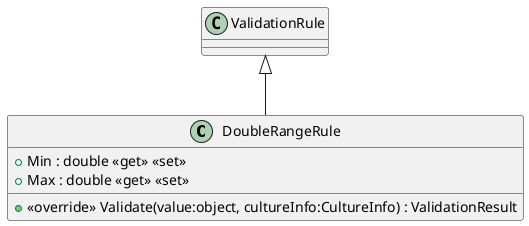 @startuml
class DoubleRangeRule {
    + Min : double <<get>> <<set>>
    + Max : double <<get>> <<set>>
    + <<override>> Validate(value:object, cultureInfo:CultureInfo) : ValidationResult
}
ValidationRule <|-- DoubleRangeRule
@enduml
